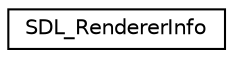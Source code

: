 digraph "Graphical Class Hierarchy"
{
  edge [fontname="Helvetica",fontsize="10",labelfontname="Helvetica",labelfontsize="10"];
  node [fontname="Helvetica",fontsize="10",shape=record];
  rankdir="LR";
  Node1 [label="SDL_RendererInfo",height=0.2,width=0.4,color="black", fillcolor="white", style="filled",URL="$struct_s_d_l___renderer_info.html",tooltip="Information on the capabilities of a render driver or context. "];
}
